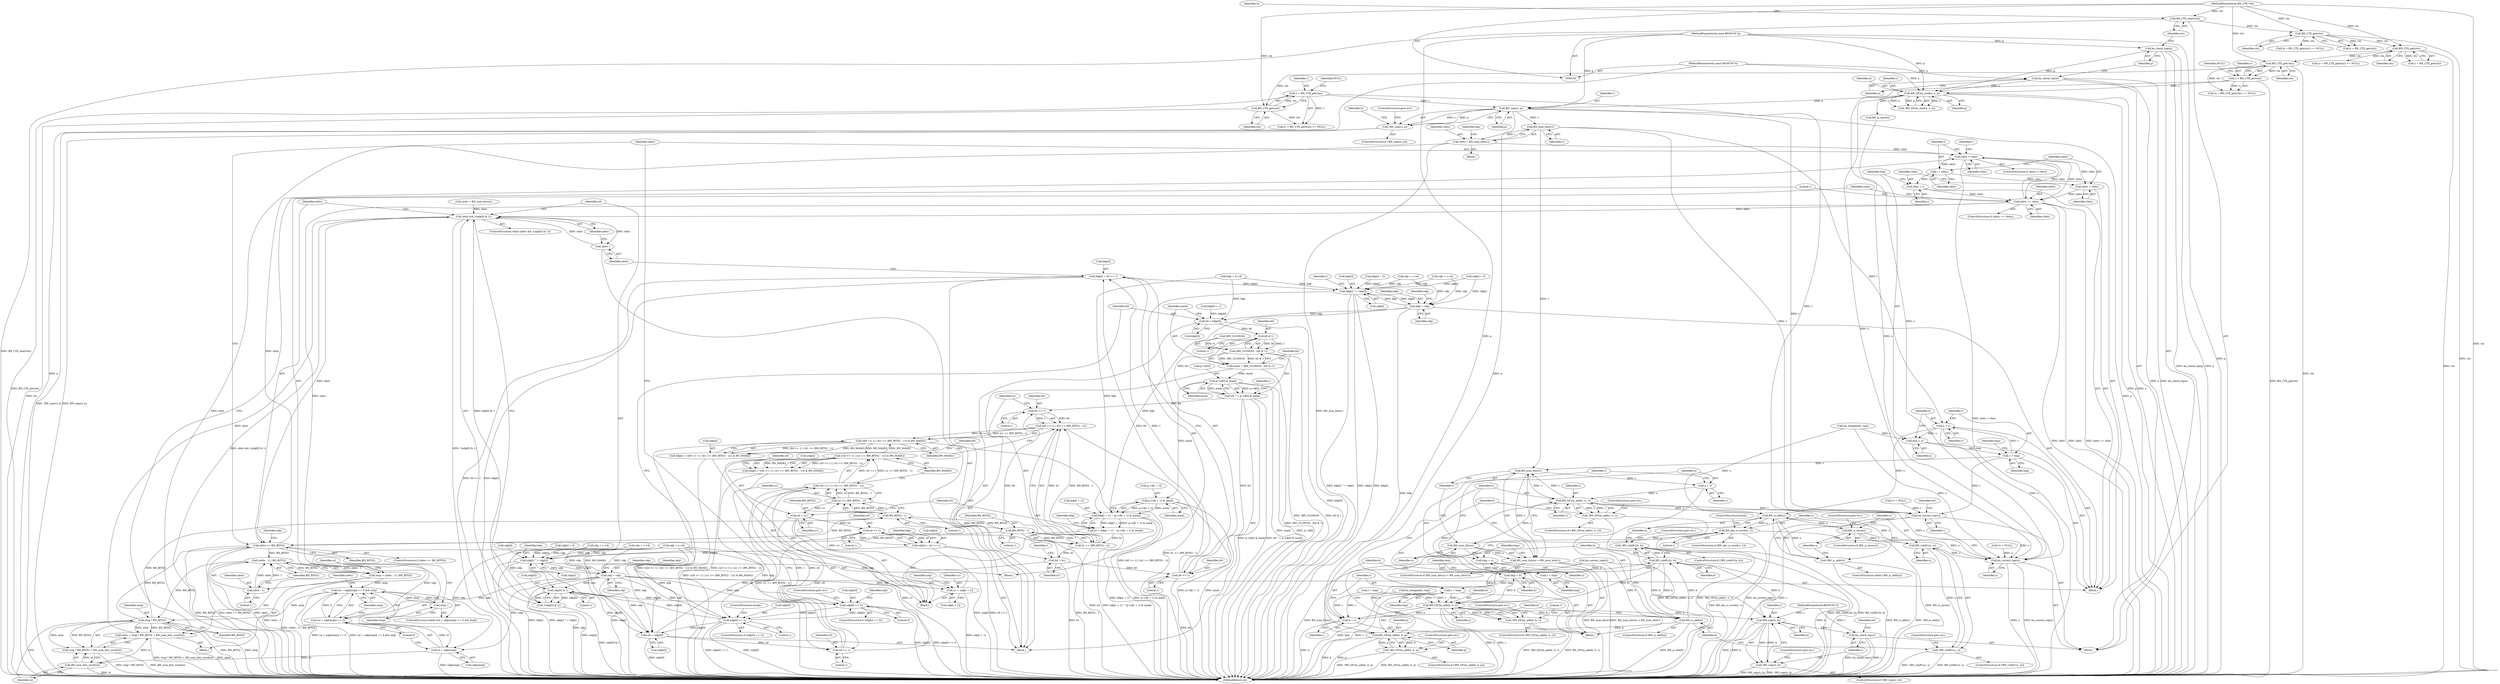 digraph "0_openssl_4924b37ee01f71ae19c94a8934b80eeb2f677932@API" {
"1000179" [label="(Call,BN_copy(v, p))"];
"1000160" [label="(Call,v = BN_CTX_get(ctx))"];
"1000162" [label="(Call,BN_CTX_get(ctx))"];
"1000154" [label="(Call,BN_CTX_get(ctx))"];
"1000146" [label="(Call,BN_CTX_get(ctx))"];
"1000138" [label="(Call,BN_CTX_get(ctx))"];
"1000132" [label="(Call,BN_CTX_start(ctx))"];
"1000108" [label="(MethodParameterIn,BN_CTX *ctx)"];
"1000168" [label="(Call,BN_GF2m_mod(u, a, p))"];
"1000152" [label="(Call,u = BN_CTX_get(ctx))"];
"1000128" [label="(Call,bn_check_top(a))"];
"1000106" [label="(MethodParameterIn,const BIGNUM *a)"];
"1000130" [label="(Call,bn_check_top(p))"];
"1000107" [label="(MethodParameterIn,const BIGNUM *p)"];
"1000178" [label="(Call,!BN_copy(v, p))"];
"1000199" [label="(Call,BN_num_bits(v))"];
"1000197" [label="(Call,vbits = BN_num_bits(v))"];
"1000458" [label="(Call,ubits < vbits)"];
"1000462" [label="(Call,i = ubits)"];
"1000468" [label="(Call,vbits = i)"];
"1000530" [label="(Call,ubits == vbits)"];
"1000308" [label="(Call,ubits && !(udp[0] & 1))"];
"1000436" [label="(Call,ubits--)"];
"1000439" [label="(Call,ubits <= BN_BITS2)"];
"1000380" [label="(Call,BN_BITS2 - 1)"];
"1000378" [label="(Call,u1 << (BN_BITS2 - 1))"];
"1000374" [label="(Call,(u0 >> 1) | (u1 << (BN_BITS2 - 1)))"];
"1000373" [label="(Call,((u0 >> 1) | (u1 << (BN_BITS2 - 1))) & BN_MASK2)"];
"1000369" [label="(Call,udp[i] = ((u0 >> 1) | (u1 << (BN_BITS2 - 1))) & BN_MASK2)"];
"1000408" [label="(Call,((b0 >> 1) | (b1 << (BN_BITS2 - 1))) & BN_MASK2)"];
"1000404" [label="(Call,bdp[i] = ((b0 >> 1) | (b1 << (BN_BITS2 - 1))) & BN_MASK2)"];
"1000384" [label="(Call,u0 = u1)"];
"1000375" [label="(Call,u0 >> 1)"];
"1000426" [label="(Call,u0 >> 1)"];
"1000422" [label="(Call,udp[i] = u0 >> 1)"];
"1000515" [label="(Call,udp[i] ^= vdp[i])"];
"1000489" [label="(Call,udp = vdp)"];
"1000311" [label="(Call,udp[0] & 1)"];
"1000310" [label="(Call,!(udp[0] & 1))"];
"1000322" [label="(Call,u0 = udp[0])"];
"1000444" [label="(Call,udp[0] == 0)"];
"1000451" [label="(Call,udp[0] == 1)"];
"1000362" [label="(Call,u1 = udp[i + 1])"];
"1000545" [label="(Call,(ul = udp[utop]) == 0)"];
"1000544" [label="(Call,(ul = udp[utop]) == 0 && utop)"];
"1000553" [label="(Call,utop--)"];
"1000558" [label="(Call,utop * BN_BITS2)"];
"1000555" [label="(Call,ubits = utop * BN_BITS2 + BN_num_bits_word(ul))"];
"1000557" [label="(Call,utop * BN_BITS2 + BN_num_bits_word(ul))"];
"1000546" [label="(Call,ul = udp[utop])"];
"1000561" [label="(Call,BN_num_bits_word(ul))"];
"1000415" [label="(Call,BN_BITS2 - 1)"];
"1000413" [label="(Call,b1 << (BN_BITS2 - 1))"];
"1000409" [label="(Call,(b0 >> 1) | (b1 << (BN_BITS2 - 1)))"];
"1000419" [label="(Call,b0 = b1)"];
"1000410" [label="(Call,b0 >> 1)"];
"1000433" [label="(Call,b0 >> 1)"];
"1000429" [label="(Call,bdp[i] = b0 >> 1)"];
"1000522" [label="(Call,bdp[i] ^= cdp[i])"];
"1000497" [label="(Call,bdp = cdp)"];
"1000327" [label="(Call,b0 = bdp[0])"];
"1000338" [label="(Call,b0 & 1)"];
"1000334" [label="(Call,(BN_ULONG)0 - (b0 & 1))"];
"1000332" [label="(Call,mask = (BN_ULONG)0 - (b0 & 1))"];
"1000343" [label="(Call,p->d[0] & mask)"];
"1000341" [label="(Call,b0 ^= p->d[0] & mask)"];
"1000395" [label="(Call,p->d[i + 1] & mask)"];
"1000389" [label="(Call,bdp[i + 1] ^ (p->d[i + 1] & mask))"];
"1000387" [label="(Call,b1 = bdp[i + 1] ^ (p->d[i + 1] & mask))"];
"1000538" [label="(Call,(ubits - 1) / BN_BITS2)"];
"1000536" [label="(Call,utop = (ubits - 1) / BN_BITS2)"];
"1000539" [label="(Call,ubits - 1)"];
"1000465" [label="(Call,ubits = vbits)"];
"1000474" [label="(Call,u = v)"];
"1000471" [label="(Call,tmp = u)"];
"1000477" [label="(Call,v = tmp)"];
"1000609" [label="(Call,BN_num_bits(v))"];
"1000606" [label="(Call,BN_num_bits(u) < BN_num_bits(v))"];
"1000615" [label="(Call,u = v)"];
"1000632" [label="(Call,BN_GF2m_add(u, u, v))"];
"1000570" [label="(Call,BN_is_odd(u))"];
"1000569" [label="(Call,!BN_is_odd(u))"];
"1000574" [label="(Call,BN_is_zero(u))"];
"1000579" [label="(Call,BN_rshift1(u, u))"];
"1000578" [label="(Call,!BN_rshift1(u, u))"];
"1000657" [label="(Call,bn_correct_top(u))"];
"1000601" [label="(Call,BN_abs_is_word(u, 1))"];
"1000607" [label="(Call,BN_num_bits(u))"];
"1000612" [label="(Call,tmp = u)"];
"1000618" [label="(Call,v = tmp)"];
"1000631" [label="(Call,!BN_GF2m_add(u, u, v))"];
"1000659" [label="(Call,bn_correct_top(v))"];
"1000589" [label="(Call,BN_GF2m_add(b, b, p))"];
"1000588" [label="(Call,!BN_GF2m_add(b, b, p))"];
"1000596" [label="(Call,BN_rshift1(b, b))"];
"1000584" [label="(Call,BN_is_odd(b))"];
"1000595" [label="(Call,!BN_rshift1(b, b))"];
"1000621" [label="(Call,tmp = b)"];
"1000627" [label="(Call,c = tmp)"];
"1000639" [label="(Call,BN_GF2m_add(b, b, c))"];
"1000624" [label="(Call,b = c)"];
"1000638" [label="(Call,!BN_GF2m_add(b, b, c))"];
"1000646" [label="(Call,BN_copy(r, b))"];
"1000645" [label="(Call,!BN_copy(r, b))"];
"1000650" [label="(Call,bn_check_top(r))"];
"1000182" [label="(ControlStructure,goto err;)"];
"1000385" [label="(Identifier,u0)"];
"1000467" [label="(Identifier,vbits)"];
"1000486" [label="(Call,c = tmp)"];
"1000445" [label="(Call,udp[0])"];
"1000128" [label="(Call,bn_check_top(a))"];
"1000464" [label="(Identifier,ubits)"];
"1000462" [label="(Call,i = ubits)"];
"1000315" [label="(Literal,1)"];
"1000243" [label="(Call,bdp = b->d)"];
"1000311" [label="(Call,udp[0] & 1)"];
"1000349" [label="(Identifier,mask)"];
"1000151" [label="(Call,(u = BN_CTX_get(ctx)) == NULL)"];
"1000186" [label="(Identifier,b)"];
"1000362" [label="(Call,u1 = udp[i + 1])"];
"1000593" [label="(ControlStructure,goto err;)"];
"1000522" [label="(Call,bdp[i] ^= cdp[i])"];
"1000422" [label="(Call,udp[i] = u0 >> 1)"];
"1000610" [label="(Identifier,v)"];
"1000137" [label="(Identifier,b)"];
"1000618" [label="(Call,v = tmp)"];
"1000530" [label="(Call,ubits == vbits)"];
"1000386" [label="(Identifier,u1)"];
"1000381" [label="(Identifier,BN_BITS2)"];
"1000373" [label="(Call,((u0 >> 1) | (u1 << (BN_BITS2 - 1))) & BN_MASK2)"];
"1000380" [label="(Call,BN_BITS2 - 1)"];
"1000498" [label="(Identifier,bdp)"];
"1000156" [label="(Identifier,NULL)"];
"1000468" [label="(Call,vbits = i)"];
"1000636" [label="(ControlStructure,goto err;)"];
"1000479" [label="(Identifier,tmp)"];
"1000609" [label="(Call,BN_num_bits(v))"];
"1000390" [label="(Call,bdp[i + 1])"];
"1000548" [label="(Call,udp[utop])"];
"1000575" [label="(Identifier,u)"];
"1000591" [label="(Identifier,b)"];
"1000664" [label="(MethodReturn,int)"];
"1000146" [label="(Call,BN_CTX_get(ctx))"];
"1000460" [label="(Identifier,vbits)"];
"1000441" [label="(Identifier,BN_BITS2)"];
"1000178" [label="(Call,!BN_copy(v, p))"];
"1000404" [label="(Call,bdp[i] = ((b0 >> 1) | (b1 << (BN_BITS2 - 1))) & BN_MASK2)"];
"1000410" [label="(Call,b0 >> 1)"];
"1000211" [label="(Call,bn_wexpand(u, top))"];
"1000608" [label="(Identifier,u)"];
"1000573" [label="(ControlStructure,if (BN_is_zero(u)))"];
"1000461" [label="(Block,)"];
"1000344" [label="(Call,p->d[0])"];
"1000162" [label="(Call,BN_CTX_get(ctx))"];
"1000541" [label="(Literal,1)"];
"1000635" [label="(Identifier,v)"];
"1000650" [label="(Call,bn_check_top(r))"];
"1000592" [label="(Identifier,p)"];
"1000470" [label="(Identifier,i)"];
"1000514" [label="(Block,)"];
"1000275" [label="(Call,cdp = c->d)"];
"1000587" [label="(ControlStructure,if (!BN_GF2m_add(b, b, p)))"];
"1000116" [label="(Call,*u = NULL)"];
"1000626" [label="(Identifier,c)"];
"1000426" [label="(Call,u0 >> 1)"];
"1000634" [label="(Identifier,u)"];
"1000578" [label="(Call,!BN_rshift1(u, u))"];
"1000154" [label="(Call,BN_CTX_get(ctx))"];
"1000537" [label="(Identifier,utop)"];
"1000179" [label="(Call,BN_copy(v, p))"];
"1000533" [label="(Block,)"];
"1000463" [label="(Identifier,i)"];
"1000571" [label="(Identifier,u)"];
"1000585" [label="(Identifier,b)"];
"1000132" [label="(Call,BN_CTX_start(ctx))"];
"1000170" [label="(Identifier,a)"];
"1000612" [label="(Call,tmp = u)"];
"1000639" [label="(Call,BN_GF2m_add(b, b, c))"];
"1000647" [label="(Identifier,r)"];
"1000431" [label="(Identifier,bdp)"];
"1000395" [label="(Call,p->d[i + 1] & mask)"];
"1000328" [label="(Identifier,b0)"];
"1000379" [label="(Identifier,u1)"];
"1000352" [label="(Identifier,i)"];
"1000581" [label="(Identifier,u)"];
"1000456" [label="(ControlStructure,break;)"];
"1000144" [label="(Call,c = BN_CTX_get(ctx))"];
"1000568" [label="(ControlStructure,while (!BN_is_odd(u)))"];
"1000637" [label="(ControlStructure,if (!BN_GF2m_add(b, b, c)))"];
"1000651" [label="(Identifier,r)"];
"1000597" [label="(Identifier,b)"];
"1000649" [label="(ControlStructure,goto err;)"];
"1000617" [label="(Identifier,v)"];
"1000595" [label="(Call,!BN_rshift1(b, b))"];
"1000473" [label="(Identifier,u)"];
"1000334" [label="(Call,(BN_ULONG)0 - (b0 & 1))"];
"1000335" [label="(Call,(BN_ULONG)0)"];
"1000177" [label="(ControlStructure,if (!BN_copy(v, p)))"];
"1000120" [label="(Call,*v = NULL)"];
"1000446" [label="(Identifier,udp)"];
"1000143" [label="(Call,(c = BN_CTX_get(ctx)) == NULL)"];
"1000371" [label="(Identifier,udp)"];
"1000167" [label="(Call,!BN_GF2m_mod(u, a, p))"];
"1000513" [label="(Identifier,i)"];
"1000603" [label="(Literal,1)"];
"1000653" [label="(Identifier,ret)"];
"1000458" [label="(Call,ubits < vbits)"];
"1000109" [label="(Block,)"];
"1000171" [label="(Identifier,p)"];
"1000414" [label="(Identifier,b1)"];
"1000323" [label="(Identifier,u0)"];
"1000443" [label="(ControlStructure,if (udp[0] == 0))"];
"1000189" [label="(Block,)"];
"1000453" [label="(Identifier,udp)"];
"1000248" [label="(Call,bdp[0] = 1)"];
"1000340" [label="(Literal,1)"];
"1000605" [label="(ControlStructure,if (BN_num_bits(u) < BN_num_bits(v)))"];
"1000161" [label="(Identifier,v)"];
"1000546" [label="(Call,ul = udp[utop])"];
"1000164" [label="(Identifier,NULL)"];
"1000406" [label="(Identifier,bdp)"];
"1000457" [label="(ControlStructure,if (ubits < vbits))"];
"1000136" [label="(Call,b = BN_CTX_get(ctx))"];
"1000309" [label="(Identifier,ubits)"];
"1000160" [label="(Call,v = BN_CTX_get(ctx))"];
"1000169" [label="(Identifier,u)"];
"1000308" [label="(Call,ubits && !(udp[0] & 1))"];
"1000492" [label="(Call,vdp = v->d)"];
"1000200" [label="(Identifier,v)"];
"1000542" [label="(Identifier,BN_BITS2)"];
"1000477" [label="(Call,v = tmp)"];
"1000631" [label="(Call,!BN_GF2m_add(u, u, v))"];
"1000452" [label="(Call,udp[0])"];
"1000375" [label="(Call,u0 >> 1)"];
"1000557" [label="(Call,utop * BN_BITS2 + BN_num_bits_word(ul))"];
"1000341" [label="(Call,b0 ^= p->d[0] & mask)"];
"1000641" [label="(Identifier,b)"];
"1000489" [label="(Call,udp = vdp)"];
"1000544" [label="(Call,(ul = udp[utop]) == 0 && utop)"];
"1000433" [label="(Call,b0 >> 1)"];
"1000168" [label="(Call,BN_GF2m_mod(u, a, p))"];
"1000588" [label="(Call,!BN_GF2m_add(b, b, p))"];
"1000423" [label="(Call,udp[i])"];
"1000451" [label="(Call,udp[0] == 1)"];
"1000428" [label="(Literal,1)"];
"1000646" [label="(Call,BN_copy(r, b))"];
"1000619" [label="(Identifier,v)"];
"1000383" [label="(Identifier,BN_MASK2)"];
"1000272" [label="(Call,bn_wexpand(c, top))"];
"1000438" [label="(ControlStructure,if (ubits <= BN_BITS2))"];
"1000547" [label="(Identifier,ul)"];
"1000192" [label="(Call,ubits = BN_num_bits(u))"];
"1000343" [label="(Call,p->d[0] & mask)"];
"1000614" [label="(Identifier,u)"];
"1000642" [label="(Identifier,c)"];
"1000361" [label="(Block,)"];
"1000644" [label="(ControlStructure,if (!BN_copy(r, b)))"];
"1000558" [label="(Call,utop * BN_BITS2)"];
"1000607" [label="(Call,BN_num_bits(u))"];
"1000405" [label="(Call,bdp[i])"];
"1000378" [label="(Call,u1 << (BN_BITS2 - 1))"];
"1000310" [label="(Call,!(udp[0] & 1))"];
"1000624" [label="(Call,b = c)"];
"1000523" [label="(Call,bdp[i])"];
"1000648" [label="(Identifier,b)"];
"1000436" [label="(Call,ubits--)"];
"1000444" [label="(Call,udp[0] == 0)"];
"1000658" [label="(Identifier,u)"];
"1000387" [label="(Call,b1 = bdp[i + 1] ^ (p->d[i + 1] & mask))"];
"1000497" [label="(Call,bdp = cdp)"];
"1000370" [label="(Call,udp[i])"];
"1000437" [label="(Identifier,ubits)"];
"1000490" [label="(Identifier,udp)"];
"1000427" [label="(Identifier,u0)"];
"1000491" [label="(Identifier,vdp)"];
"1000475" [label="(Identifier,u)"];
"1000602" [label="(Identifier,u)"];
"1000622" [label="(Identifier,tmp)"];
"1000130" [label="(Call,bn_check_top(p))"];
"1000360" [label="(Identifier,i)"];
"1000540" [label="(Identifier,ubits)"];
"1000531" [label="(Identifier,ubits)"];
"1000629" [label="(Identifier,tmp)"];
"1000545" [label="(Call,(ul = udp[utop]) == 0)"];
"1000448" [label="(Literal,0)"];
"1000600" [label="(ControlStructure,if (BN_abs_is_word(u, 1)))"];
"1000155" [label="(Identifier,ctx)"];
"1000553" [label="(Call,utop--)"];
"1000604" [label="(ControlStructure,break;)"];
"1000529" [label="(ControlStructure,if (ubits == vbits))"];
"1000305" [label="(Literal,1)"];
"1000574" [label="(Call,BN_is_zero(u))"];
"1000474" [label="(Call,u = v)"];
"1000538" [label="(Call,(ubits - 1) / BN_BITS2)"];
"1000536" [label="(Call,utop = (ubits - 1) / BN_BITS2)"];
"1000465" [label="(Call,ubits = vbits)"];
"1000449" [label="(ControlStructure,goto err;)"];
"1000108" [label="(MethodParameterIn,BN_CTX *ctx)"];
"1000147" [label="(Identifier,ctx)"];
"1000289" [label="(Call,cdp[i] = 0)"];
"1000409" [label="(Call,(b0 >> 1) | (b1 << (BN_BITS2 - 1)))"];
"1000376" [label="(Identifier,u0)"];
"1000230" [label="(Call,udp[i] = 0)"];
"1000299" [label="(Call,vdp = v->d)"];
"1000153" [label="(Identifier,u)"];
"1000133" [label="(Identifier,ctx)"];
"1000611" [label="(Block,)"];
"1000621" [label="(Call,tmp = b)"];
"1000131" [label="(Identifier,p)"];
"1000539" [label="(Call,ubits - 1)"];
"1000107" [label="(MethodParameterIn,const BIGNUM *p)"];
"1000554" [label="(Identifier,utop)"];
"1000560" [label="(Identifier,BN_BITS2)"];
"1000421" [label="(Identifier,b1)"];
"1000532" [label="(Identifier,vbits)"];
"1000613" [label="(Identifier,tmp)"];
"1000623" [label="(Identifier,b)"];
"1000106" [label="(MethodParameterIn,const BIGNUM *a)"];
"1000476" [label="(Identifier,v)"];
"1000563" [label="(Call,bn_correct_top(b))"];
"1000329" [label="(Call,bdp[0])"];
"1000338" [label="(Call,b0 & 1)"];
"1000507" [label="(Identifier,i)"];
"1000408" [label="(Call,((b0 >> 1) | (b1 << (BN_BITS2 - 1))) & BN_MASK2)"];
"1000152" [label="(Call,u = BN_CTX_get(ctx))"];
"1000174" [label="(Call,BN_is_zero(u))"];
"1000420" [label="(Identifier,b0)"];
"1000516" [label="(Call,udp[i])"];
"1000657" [label="(Call,bn_correct_top(u))"];
"1000524" [label="(Identifier,bdp)"];
"1000417" [label="(Literal,1)"];
"1000105" [label="(MethodParameterIn,BIGNUM *r)"];
"1000601" [label="(Call,BN_abs_is_word(u, 1))"];
"1000543" [label="(ControlStructure,while ((ul = udp[utop]) == 0 && utop))"];
"1000663" [label="(Identifier,ret)"];
"1000262" [label="(Call,bdp[i] = 0)"];
"1000403" [label="(Identifier,mask)"];
"1000389" [label="(Call,bdp[i + 1] ^ (p->d[i + 1] & mask))"];
"1000384" [label="(Call,u0 = u1)"];
"1000342" [label="(Identifier,b0)"];
"1000515" [label="(Call,udp[i] ^= vdp[i])"];
"1000519" [label="(Call,vdp[i])"];
"1000324" [label="(Call,udp[0])"];
"1000369" [label="(Call,udp[i] = ((u0 >> 1) | (u1 << (BN_BITS2 - 1))) & BN_MASK2)"];
"1000364" [label="(Call,udp[i + 1])"];
"1000569" [label="(Call,!BN_is_odd(u))"];
"1000439" [label="(Call,ubits <= BN_BITS2)"];
"1000327" [label="(Call,b0 = bdp[0])"];
"1000139" [label="(Identifier,ctx)"];
"1000197" [label="(Call,vbits = BN_num_bits(v))"];
"1000481" [label="(Identifier,tmp)"];
"1000388" [label="(Identifier,b1)"];
"1000596" [label="(Call,BN_rshift1(b, b))"];
"1000307" [label="(ControlStructure,while (ubits && !(udp[0] & 1)))"];
"1000198" [label="(Identifier,vbits)"];
"1000382" [label="(Literal,1)"];
"1000559" [label="(Identifier,utop)"];
"1000562" [label="(Identifier,ul)"];
"1000413" [label="(Call,b1 << (BN_BITS2 - 1))"];
"1000374" [label="(Call,(u0 >> 1) | (u1 << (BN_BITS2 - 1)))"];
"1000316" [label="(Block,)"];
"1000526" [label="(Call,cdp[i])"];
"1000500" [label="(Call,cdp = c->d)"];
"1000633" [label="(Identifier,u)"];
"1000570" [label="(Call,BN_is_odd(u))"];
"1000582" [label="(ControlStructure,goto err;)"];
"1000411" [label="(Identifier,b0)"];
"1000643" [label="(ControlStructure,goto err;)"];
"1000552" [label="(Identifier,utop)"];
"1000577" [label="(ControlStructure,if (!BN_rshift1(u, u)))"];
"1000555" [label="(Call,ubits = utop * BN_BITS2 + BN_num_bits_word(ul))"];
"1000576" [label="(ControlStructure,goto err;)"];
"1000584" [label="(Call,BN_is_odd(b))"];
"1000627" [label="(Call,c = tmp)"];
"1000478" [label="(Identifier,v)"];
"1000416" [label="(Identifier,BN_BITS2)"];
"1000332" [label="(Call,mask = (BN_ULONG)0 - (b0 & 1))"];
"1000180" [label="(Identifier,v)"];
"1000628" [label="(Identifier,c)"];
"1000660" [label="(Identifier,v)"];
"1000499" [label="(Identifier,cdp)"];
"1000466" [label="(Identifier,ubits)"];
"1000471" [label="(Call,tmp = u)"];
"1000418" [label="(Identifier,BN_MASK2)"];
"1000616" [label="(Identifier,u)"];
"1000589" [label="(Call,BN_GF2m_add(b, b, p))"];
"1000138" [label="(Call,BN_CTX_get(ctx))"];
"1000135" [label="(Call,(b = BN_CTX_get(ctx)) == NULL)"];
"1000203" [label="(Identifier,top)"];
"1000214" [label="(Call,udp = u->d)"];
"1000312" [label="(Call,udp[0])"];
"1000561" [label="(Call,BN_num_bits_word(ul))"];
"1000501" [label="(Identifier,cdp)"];
"1000419" [label="(Call,b0 = b1)"];
"1000129" [label="(Identifier,a)"];
"1000396" [label="(Call,p->d[i + 1])"];
"1000472" [label="(Identifier,tmp)"];
"1000556" [label="(Identifier,ubits)"];
"1000159" [label="(Call,(v = BN_CTX_get(ctx)) == NULL)"];
"1000632" [label="(Call,BN_GF2m_add(u, u, v))"];
"1000638" [label="(Call,!BN_GF2m_add(b, b, c))"];
"1000377" [label="(Literal,1)"];
"1000630" [label="(ControlStructure,if (!BN_GF2m_add(u, u, v)))"];
"1000659" [label="(Call,bn_correct_top(v))"];
"1000429" [label="(Call,bdp[i] = b0 >> 1)"];
"1000163" [label="(Identifier,ctx)"];
"1000322" [label="(Call,u0 = udp[0])"];
"1000580" [label="(Identifier,u)"];
"1000579" [label="(Call,BN_rshift1(u, u))"];
"1000551" [label="(Literal,0)"];
"1000493" [label="(Identifier,vdp)"];
"1000620" [label="(Identifier,tmp)"];
"1000434" [label="(Identifier,b0)"];
"1000645" [label="(Call,!BN_copy(r, b))"];
"1000450" [label="(ControlStructure,if (udp[0] == 1))"];
"1000625" [label="(Identifier,b)"];
"1000430" [label="(Call,bdp[i])"];
"1000598" [label="(Identifier,b)"];
"1000412" [label="(Literal,1)"];
"1000469" [label="(Identifier,vbits)"];
"1000440" [label="(Identifier,ubits)"];
"1000455" [label="(Literal,1)"];
"1000333" [label="(Identifier,mask)"];
"1000640" [label="(Identifier,b)"];
"1000339" [label="(Identifier,b0)"];
"1000599" [label="(ControlStructure,goto err;)"];
"1000459" [label="(Identifier,ubits)"];
"1000415" [label="(Call,BN_BITS2 - 1)"];
"1000606" [label="(Call,BN_num_bits(u) < BN_num_bits(v))"];
"1000566" [label="(Literal,1)"];
"1000199" [label="(Call,BN_num_bits(v))"];
"1000363" [label="(Identifier,u1)"];
"1000615" [label="(Call,u = v)"];
"1000435" [label="(Literal,1)"];
"1000583" [label="(ControlStructure,if (BN_is_odd(b)))"];
"1000590" [label="(Identifier,b)"];
"1000181" [label="(Identifier,p)"];
"1000594" [label="(ControlStructure,if (!BN_rshift1(b, b)))"];
"1000179" -> "1000178"  [label="AST: "];
"1000179" -> "1000181"  [label="CFG: "];
"1000180" -> "1000179"  [label="AST: "];
"1000181" -> "1000179"  [label="AST: "];
"1000178" -> "1000179"  [label="CFG: "];
"1000179" -> "1000664"  [label="DDG: p"];
"1000179" -> "1000178"  [label="DDG: v"];
"1000179" -> "1000178"  [label="DDG: p"];
"1000160" -> "1000179"  [label="DDG: v"];
"1000168" -> "1000179"  [label="DDG: p"];
"1000107" -> "1000179"  [label="DDG: p"];
"1000179" -> "1000199"  [label="DDG: v"];
"1000179" -> "1000589"  [label="DDG: p"];
"1000179" -> "1000659"  [label="DDG: v"];
"1000160" -> "1000159"  [label="AST: "];
"1000160" -> "1000162"  [label="CFG: "];
"1000161" -> "1000160"  [label="AST: "];
"1000162" -> "1000160"  [label="AST: "];
"1000164" -> "1000160"  [label="CFG: "];
"1000160" -> "1000664"  [label="DDG: BN_CTX_get(ctx)"];
"1000160" -> "1000159"  [label="DDG: v"];
"1000162" -> "1000160"  [label="DDG: ctx"];
"1000160" -> "1000659"  [label="DDG: v"];
"1000162" -> "1000163"  [label="CFG: "];
"1000163" -> "1000162"  [label="AST: "];
"1000162" -> "1000664"  [label="DDG: ctx"];
"1000162" -> "1000159"  [label="DDG: ctx"];
"1000154" -> "1000162"  [label="DDG: ctx"];
"1000108" -> "1000162"  [label="DDG: ctx"];
"1000154" -> "1000152"  [label="AST: "];
"1000154" -> "1000155"  [label="CFG: "];
"1000155" -> "1000154"  [label="AST: "];
"1000152" -> "1000154"  [label="CFG: "];
"1000154" -> "1000664"  [label="DDG: ctx"];
"1000154" -> "1000151"  [label="DDG: ctx"];
"1000154" -> "1000152"  [label="DDG: ctx"];
"1000146" -> "1000154"  [label="DDG: ctx"];
"1000108" -> "1000154"  [label="DDG: ctx"];
"1000146" -> "1000144"  [label="AST: "];
"1000146" -> "1000147"  [label="CFG: "];
"1000147" -> "1000146"  [label="AST: "];
"1000144" -> "1000146"  [label="CFG: "];
"1000146" -> "1000664"  [label="DDG: ctx"];
"1000146" -> "1000143"  [label="DDG: ctx"];
"1000146" -> "1000144"  [label="DDG: ctx"];
"1000138" -> "1000146"  [label="DDG: ctx"];
"1000108" -> "1000146"  [label="DDG: ctx"];
"1000138" -> "1000136"  [label="AST: "];
"1000138" -> "1000139"  [label="CFG: "];
"1000139" -> "1000138"  [label="AST: "];
"1000136" -> "1000138"  [label="CFG: "];
"1000138" -> "1000664"  [label="DDG: ctx"];
"1000138" -> "1000135"  [label="DDG: ctx"];
"1000138" -> "1000136"  [label="DDG: ctx"];
"1000132" -> "1000138"  [label="DDG: ctx"];
"1000108" -> "1000138"  [label="DDG: ctx"];
"1000132" -> "1000109"  [label="AST: "];
"1000132" -> "1000133"  [label="CFG: "];
"1000133" -> "1000132"  [label="AST: "];
"1000137" -> "1000132"  [label="CFG: "];
"1000132" -> "1000664"  [label="DDG: BN_CTX_start(ctx)"];
"1000108" -> "1000132"  [label="DDG: ctx"];
"1000108" -> "1000104"  [label="AST: "];
"1000108" -> "1000664"  [label="DDG: ctx"];
"1000168" -> "1000167"  [label="AST: "];
"1000168" -> "1000171"  [label="CFG: "];
"1000169" -> "1000168"  [label="AST: "];
"1000170" -> "1000168"  [label="AST: "];
"1000171" -> "1000168"  [label="AST: "];
"1000167" -> "1000168"  [label="CFG: "];
"1000168" -> "1000664"  [label="DDG: p"];
"1000168" -> "1000664"  [label="DDG: a"];
"1000168" -> "1000167"  [label="DDG: u"];
"1000168" -> "1000167"  [label="DDG: a"];
"1000168" -> "1000167"  [label="DDG: p"];
"1000152" -> "1000168"  [label="DDG: u"];
"1000128" -> "1000168"  [label="DDG: a"];
"1000106" -> "1000168"  [label="DDG: a"];
"1000130" -> "1000168"  [label="DDG: p"];
"1000107" -> "1000168"  [label="DDG: p"];
"1000168" -> "1000174"  [label="DDG: u"];
"1000168" -> "1000657"  [label="DDG: u"];
"1000152" -> "1000151"  [label="AST: "];
"1000153" -> "1000152"  [label="AST: "];
"1000156" -> "1000152"  [label="CFG: "];
"1000152" -> "1000664"  [label="DDG: BN_CTX_get(ctx)"];
"1000152" -> "1000151"  [label="DDG: u"];
"1000152" -> "1000657"  [label="DDG: u"];
"1000128" -> "1000109"  [label="AST: "];
"1000128" -> "1000129"  [label="CFG: "];
"1000129" -> "1000128"  [label="AST: "];
"1000131" -> "1000128"  [label="CFG: "];
"1000128" -> "1000664"  [label="DDG: a"];
"1000128" -> "1000664"  [label="DDG: bn_check_top(a)"];
"1000106" -> "1000128"  [label="DDG: a"];
"1000106" -> "1000104"  [label="AST: "];
"1000106" -> "1000664"  [label="DDG: a"];
"1000130" -> "1000109"  [label="AST: "];
"1000130" -> "1000131"  [label="CFG: "];
"1000131" -> "1000130"  [label="AST: "];
"1000133" -> "1000130"  [label="CFG: "];
"1000130" -> "1000664"  [label="DDG: bn_check_top(p)"];
"1000130" -> "1000664"  [label="DDG: p"];
"1000107" -> "1000130"  [label="DDG: p"];
"1000107" -> "1000104"  [label="AST: "];
"1000107" -> "1000664"  [label="DDG: p"];
"1000107" -> "1000589"  [label="DDG: p"];
"1000178" -> "1000177"  [label="AST: "];
"1000182" -> "1000178"  [label="CFG: "];
"1000186" -> "1000178"  [label="CFG: "];
"1000178" -> "1000664"  [label="DDG: !BN_copy(v, p)"];
"1000178" -> "1000664"  [label="DDG: BN_copy(v, p)"];
"1000199" -> "1000197"  [label="AST: "];
"1000199" -> "1000200"  [label="CFG: "];
"1000200" -> "1000199"  [label="AST: "];
"1000197" -> "1000199"  [label="CFG: "];
"1000199" -> "1000197"  [label="DDG: v"];
"1000199" -> "1000474"  [label="DDG: v"];
"1000199" -> "1000609"  [label="DDG: v"];
"1000199" -> "1000659"  [label="DDG: v"];
"1000197" -> "1000189"  [label="AST: "];
"1000198" -> "1000197"  [label="AST: "];
"1000203" -> "1000197"  [label="CFG: "];
"1000197" -> "1000664"  [label="DDG: BN_num_bits(v)"];
"1000197" -> "1000664"  [label="DDG: vbits"];
"1000197" -> "1000458"  [label="DDG: vbits"];
"1000458" -> "1000457"  [label="AST: "];
"1000458" -> "1000460"  [label="CFG: "];
"1000459" -> "1000458"  [label="AST: "];
"1000460" -> "1000458"  [label="AST: "];
"1000463" -> "1000458"  [label="CFG: "];
"1000507" -> "1000458"  [label="CFG: "];
"1000458" -> "1000664"  [label="DDG: ubits < vbits"];
"1000439" -> "1000458"  [label="DDG: ubits"];
"1000530" -> "1000458"  [label="DDG: vbits"];
"1000458" -> "1000462"  [label="DDG: ubits"];
"1000458" -> "1000465"  [label="DDG: vbits"];
"1000458" -> "1000530"  [label="DDG: ubits"];
"1000458" -> "1000530"  [label="DDG: vbits"];
"1000462" -> "1000461"  [label="AST: "];
"1000462" -> "1000464"  [label="CFG: "];
"1000463" -> "1000462"  [label="AST: "];
"1000464" -> "1000462"  [label="AST: "];
"1000466" -> "1000462"  [label="CFG: "];
"1000462" -> "1000468"  [label="DDG: i"];
"1000468" -> "1000461"  [label="AST: "];
"1000468" -> "1000470"  [label="CFG: "];
"1000469" -> "1000468"  [label="AST: "];
"1000470" -> "1000468"  [label="AST: "];
"1000472" -> "1000468"  [label="CFG: "];
"1000468" -> "1000530"  [label="DDG: vbits"];
"1000530" -> "1000529"  [label="AST: "];
"1000530" -> "1000532"  [label="CFG: "];
"1000531" -> "1000530"  [label="AST: "];
"1000532" -> "1000530"  [label="AST: "];
"1000305" -> "1000530"  [label="CFG: "];
"1000537" -> "1000530"  [label="CFG: "];
"1000530" -> "1000664"  [label="DDG: ubits"];
"1000530" -> "1000664"  [label="DDG: ubits == vbits"];
"1000530" -> "1000664"  [label="DDG: vbits"];
"1000530" -> "1000308"  [label="DDG: ubits"];
"1000465" -> "1000530"  [label="DDG: ubits"];
"1000530" -> "1000539"  [label="DDG: ubits"];
"1000308" -> "1000307"  [label="AST: "];
"1000308" -> "1000309"  [label="CFG: "];
"1000308" -> "1000310"  [label="CFG: "];
"1000309" -> "1000308"  [label="AST: "];
"1000310" -> "1000308"  [label="AST: "];
"1000323" -> "1000308"  [label="CFG: "];
"1000440" -> "1000308"  [label="CFG: "];
"1000308" -> "1000664"  [label="DDG: !(udp[0] & 1)"];
"1000308" -> "1000664"  [label="DDG: ubits && !(udp[0] & 1)"];
"1000436" -> "1000308"  [label="DDG: ubits"];
"1000555" -> "1000308"  [label="DDG: ubits"];
"1000192" -> "1000308"  [label="DDG: ubits"];
"1000310" -> "1000308"  [label="DDG: udp[0] & 1"];
"1000308" -> "1000436"  [label="DDG: ubits"];
"1000308" -> "1000439"  [label="DDG: ubits"];
"1000436" -> "1000316"  [label="AST: "];
"1000436" -> "1000437"  [label="CFG: "];
"1000437" -> "1000436"  [label="AST: "];
"1000309" -> "1000436"  [label="CFG: "];
"1000439" -> "1000438"  [label="AST: "];
"1000439" -> "1000441"  [label="CFG: "];
"1000440" -> "1000439"  [label="AST: "];
"1000441" -> "1000439"  [label="AST: "];
"1000446" -> "1000439"  [label="CFG: "];
"1000459" -> "1000439"  [label="CFG: "];
"1000439" -> "1000664"  [label="DDG: ubits"];
"1000439" -> "1000664"  [label="DDG: BN_BITS2"];
"1000439" -> "1000664"  [label="DDG: ubits <= BN_BITS2"];
"1000439" -> "1000380"  [label="DDG: BN_BITS2"];
"1000558" -> "1000439"  [label="DDG: BN_BITS2"];
"1000415" -> "1000439"  [label="DDG: BN_BITS2"];
"1000439" -> "1000538"  [label="DDG: BN_BITS2"];
"1000380" -> "1000378"  [label="AST: "];
"1000380" -> "1000382"  [label="CFG: "];
"1000381" -> "1000380"  [label="AST: "];
"1000382" -> "1000380"  [label="AST: "];
"1000378" -> "1000380"  [label="CFG: "];
"1000380" -> "1000378"  [label="DDG: BN_BITS2"];
"1000380" -> "1000378"  [label="DDG: 1"];
"1000558" -> "1000380"  [label="DDG: BN_BITS2"];
"1000415" -> "1000380"  [label="DDG: BN_BITS2"];
"1000380" -> "1000415"  [label="DDG: BN_BITS2"];
"1000378" -> "1000374"  [label="AST: "];
"1000379" -> "1000378"  [label="AST: "];
"1000374" -> "1000378"  [label="CFG: "];
"1000378" -> "1000374"  [label="DDG: u1"];
"1000378" -> "1000374"  [label="DDG: BN_BITS2 - 1"];
"1000362" -> "1000378"  [label="DDG: u1"];
"1000378" -> "1000384"  [label="DDG: u1"];
"1000374" -> "1000373"  [label="AST: "];
"1000375" -> "1000374"  [label="AST: "];
"1000383" -> "1000374"  [label="CFG: "];
"1000374" -> "1000664"  [label="DDG: u1 << (BN_BITS2 - 1)"];
"1000374" -> "1000373"  [label="DDG: u0 >> 1"];
"1000374" -> "1000373"  [label="DDG: u1 << (BN_BITS2 - 1)"];
"1000375" -> "1000374"  [label="DDG: u0"];
"1000375" -> "1000374"  [label="DDG: 1"];
"1000373" -> "1000369"  [label="AST: "];
"1000373" -> "1000383"  [label="CFG: "];
"1000383" -> "1000373"  [label="AST: "];
"1000369" -> "1000373"  [label="CFG: "];
"1000373" -> "1000664"  [label="DDG: (u0 >> 1) | (u1 << (BN_BITS2 - 1))"];
"1000373" -> "1000369"  [label="DDG: (u0 >> 1) | (u1 << (BN_BITS2 - 1))"];
"1000373" -> "1000369"  [label="DDG: BN_MASK2"];
"1000408" -> "1000373"  [label="DDG: BN_MASK2"];
"1000373" -> "1000408"  [label="DDG: BN_MASK2"];
"1000369" -> "1000361"  [label="AST: "];
"1000370" -> "1000369"  [label="AST: "];
"1000385" -> "1000369"  [label="CFG: "];
"1000369" -> "1000664"  [label="DDG: ((u0 >> 1) | (u1 << (BN_BITS2 - 1))) & BN_MASK2"];
"1000408" -> "1000404"  [label="AST: "];
"1000408" -> "1000418"  [label="CFG: "];
"1000409" -> "1000408"  [label="AST: "];
"1000418" -> "1000408"  [label="AST: "];
"1000404" -> "1000408"  [label="CFG: "];
"1000408" -> "1000664"  [label="DDG: (b0 >> 1) | (b1 << (BN_BITS2 - 1))"];
"1000408" -> "1000664"  [label="DDG: BN_MASK2"];
"1000408" -> "1000404"  [label="DDG: (b0 >> 1) | (b1 << (BN_BITS2 - 1))"];
"1000408" -> "1000404"  [label="DDG: BN_MASK2"];
"1000409" -> "1000408"  [label="DDG: b0 >> 1"];
"1000409" -> "1000408"  [label="DDG: b1 << (BN_BITS2 - 1)"];
"1000404" -> "1000361"  [label="AST: "];
"1000405" -> "1000404"  [label="AST: "];
"1000420" -> "1000404"  [label="CFG: "];
"1000404" -> "1000664"  [label="DDG: ((b0 >> 1) | (b1 << (BN_BITS2 - 1))) & BN_MASK2"];
"1000384" -> "1000361"  [label="AST: "];
"1000384" -> "1000386"  [label="CFG: "];
"1000385" -> "1000384"  [label="AST: "];
"1000386" -> "1000384"  [label="AST: "];
"1000388" -> "1000384"  [label="CFG: "];
"1000384" -> "1000664"  [label="DDG: u1"];
"1000384" -> "1000375"  [label="DDG: u0"];
"1000384" -> "1000426"  [label="DDG: u0"];
"1000375" -> "1000377"  [label="CFG: "];
"1000376" -> "1000375"  [label="AST: "];
"1000377" -> "1000375"  [label="AST: "];
"1000379" -> "1000375"  [label="CFG: "];
"1000322" -> "1000375"  [label="DDG: u0"];
"1000426" -> "1000422"  [label="AST: "];
"1000426" -> "1000428"  [label="CFG: "];
"1000427" -> "1000426"  [label="AST: "];
"1000428" -> "1000426"  [label="AST: "];
"1000422" -> "1000426"  [label="CFG: "];
"1000426" -> "1000664"  [label="DDG: u0"];
"1000426" -> "1000422"  [label="DDG: u0"];
"1000426" -> "1000422"  [label="DDG: 1"];
"1000322" -> "1000426"  [label="DDG: u0"];
"1000422" -> "1000316"  [label="AST: "];
"1000423" -> "1000422"  [label="AST: "];
"1000431" -> "1000422"  [label="CFG: "];
"1000422" -> "1000664"  [label="DDG: u0 >> 1"];
"1000422" -> "1000664"  [label="DDG: udp[i]"];
"1000422" -> "1000515"  [label="DDG: udp[i]"];
"1000515" -> "1000514"  [label="AST: "];
"1000515" -> "1000519"  [label="CFG: "];
"1000516" -> "1000515"  [label="AST: "];
"1000519" -> "1000515"  [label="AST: "];
"1000524" -> "1000515"  [label="CFG: "];
"1000515" -> "1000664"  [label="DDG: vdp[i]"];
"1000515" -> "1000664"  [label="DDG: udp[i] ^= vdp[i]"];
"1000515" -> "1000664"  [label="DDG: udp[i]"];
"1000515" -> "1000489"  [label="DDG: vdp[i]"];
"1000230" -> "1000515"  [label="DDG: udp[i]"];
"1000489" -> "1000515"  [label="DDG: udp"];
"1000214" -> "1000515"  [label="DDG: udp"];
"1000492" -> "1000515"  [label="DDG: vdp"];
"1000299" -> "1000515"  [label="DDG: vdp"];
"1000489" -> "1000461"  [label="AST: "];
"1000489" -> "1000491"  [label="CFG: "];
"1000490" -> "1000489"  [label="AST: "];
"1000491" -> "1000489"  [label="AST: "];
"1000493" -> "1000489"  [label="CFG: "];
"1000489" -> "1000664"  [label="DDG: udp"];
"1000489" -> "1000311"  [label="DDG: udp"];
"1000489" -> "1000322"  [label="DDG: udp"];
"1000489" -> "1000362"  [label="DDG: udp"];
"1000489" -> "1000444"  [label="DDG: udp"];
"1000489" -> "1000451"  [label="DDG: udp"];
"1000492" -> "1000489"  [label="DDG: vdp"];
"1000299" -> "1000489"  [label="DDG: vdp"];
"1000489" -> "1000545"  [label="DDG: udp"];
"1000489" -> "1000546"  [label="DDG: udp"];
"1000311" -> "1000310"  [label="AST: "];
"1000311" -> "1000315"  [label="CFG: "];
"1000312" -> "1000311"  [label="AST: "];
"1000315" -> "1000311"  [label="AST: "];
"1000310" -> "1000311"  [label="CFG: "];
"1000311" -> "1000664"  [label="DDG: udp[0]"];
"1000311" -> "1000310"  [label="DDG: udp[0]"];
"1000311" -> "1000310"  [label="DDG: 1"];
"1000451" -> "1000311"  [label="DDG: udp[0]"];
"1000214" -> "1000311"  [label="DDG: udp"];
"1000311" -> "1000322"  [label="DDG: udp[0]"];
"1000311" -> "1000444"  [label="DDG: udp[0]"];
"1000310" -> "1000664"  [label="DDG: udp[0] & 1"];
"1000322" -> "1000316"  [label="AST: "];
"1000322" -> "1000324"  [label="CFG: "];
"1000323" -> "1000322"  [label="AST: "];
"1000324" -> "1000322"  [label="AST: "];
"1000328" -> "1000322"  [label="CFG: "];
"1000322" -> "1000664"  [label="DDG: udp[0]"];
"1000451" -> "1000322"  [label="DDG: udp[0]"];
"1000214" -> "1000322"  [label="DDG: udp"];
"1000444" -> "1000443"  [label="AST: "];
"1000444" -> "1000448"  [label="CFG: "];
"1000445" -> "1000444"  [label="AST: "];
"1000448" -> "1000444"  [label="AST: "];
"1000449" -> "1000444"  [label="CFG: "];
"1000453" -> "1000444"  [label="CFG: "];
"1000444" -> "1000664"  [label="DDG: udp[0]"];
"1000444" -> "1000664"  [label="DDG: udp[0] == 0"];
"1000451" -> "1000444"  [label="DDG: udp[0]"];
"1000214" -> "1000444"  [label="DDG: udp"];
"1000444" -> "1000451"  [label="DDG: udp[0]"];
"1000451" -> "1000450"  [label="AST: "];
"1000451" -> "1000455"  [label="CFG: "];
"1000452" -> "1000451"  [label="AST: "];
"1000455" -> "1000451"  [label="AST: "];
"1000456" -> "1000451"  [label="CFG: "];
"1000459" -> "1000451"  [label="CFG: "];
"1000451" -> "1000664"  [label="DDG: udp[0]"];
"1000451" -> "1000664"  [label="DDG: udp[0] == 1"];
"1000214" -> "1000451"  [label="DDG: udp"];
"1000362" -> "1000361"  [label="AST: "];
"1000362" -> "1000364"  [label="CFG: "];
"1000363" -> "1000362"  [label="AST: "];
"1000364" -> "1000362"  [label="AST: "];
"1000371" -> "1000362"  [label="CFG: "];
"1000362" -> "1000664"  [label="DDG: udp[i + 1]"];
"1000214" -> "1000362"  [label="DDG: udp"];
"1000545" -> "1000544"  [label="AST: "];
"1000545" -> "1000551"  [label="CFG: "];
"1000546" -> "1000545"  [label="AST: "];
"1000551" -> "1000545"  [label="AST: "];
"1000552" -> "1000545"  [label="CFG: "];
"1000544" -> "1000545"  [label="CFG: "];
"1000545" -> "1000544"  [label="DDG: 0"];
"1000546" -> "1000545"  [label="DDG: ul"];
"1000214" -> "1000545"  [label="DDG: udp"];
"1000544" -> "1000543"  [label="AST: "];
"1000544" -> "1000552"  [label="CFG: "];
"1000552" -> "1000544"  [label="AST: "];
"1000554" -> "1000544"  [label="CFG: "];
"1000556" -> "1000544"  [label="CFG: "];
"1000544" -> "1000664"  [label="DDG: (ul = udp[utop]) == 0"];
"1000544" -> "1000664"  [label="DDG: (ul = udp[utop]) == 0 && utop"];
"1000553" -> "1000544"  [label="DDG: utop"];
"1000536" -> "1000544"  [label="DDG: utop"];
"1000544" -> "1000553"  [label="DDG: utop"];
"1000544" -> "1000558"  [label="DDG: utop"];
"1000553" -> "1000543"  [label="AST: "];
"1000553" -> "1000554"  [label="CFG: "];
"1000554" -> "1000553"  [label="AST: "];
"1000547" -> "1000553"  [label="CFG: "];
"1000558" -> "1000557"  [label="AST: "];
"1000558" -> "1000560"  [label="CFG: "];
"1000559" -> "1000558"  [label="AST: "];
"1000560" -> "1000558"  [label="AST: "];
"1000562" -> "1000558"  [label="CFG: "];
"1000558" -> "1000664"  [label="DDG: BN_BITS2"];
"1000558" -> "1000664"  [label="DDG: utop"];
"1000558" -> "1000555"  [label="DDG: utop"];
"1000558" -> "1000555"  [label="DDG: BN_BITS2"];
"1000558" -> "1000557"  [label="DDG: utop"];
"1000558" -> "1000557"  [label="DDG: BN_BITS2"];
"1000538" -> "1000558"  [label="DDG: BN_BITS2"];
"1000555" -> "1000533"  [label="AST: "];
"1000555" -> "1000557"  [label="CFG: "];
"1000556" -> "1000555"  [label="AST: "];
"1000557" -> "1000555"  [label="AST: "];
"1000305" -> "1000555"  [label="CFG: "];
"1000555" -> "1000664"  [label="DDG: utop * BN_BITS2 + BN_num_bits_word(ul)"];
"1000555" -> "1000664"  [label="DDG: ubits"];
"1000561" -> "1000555"  [label="DDG: ul"];
"1000557" -> "1000561"  [label="CFG: "];
"1000561" -> "1000557"  [label="AST: "];
"1000557" -> "1000664"  [label="DDG: utop * BN_BITS2"];
"1000557" -> "1000664"  [label="DDG: BN_num_bits_word(ul)"];
"1000561" -> "1000557"  [label="DDG: ul"];
"1000546" -> "1000548"  [label="CFG: "];
"1000547" -> "1000546"  [label="AST: "];
"1000548" -> "1000546"  [label="AST: "];
"1000551" -> "1000546"  [label="CFG: "];
"1000546" -> "1000664"  [label="DDG: udp[utop]"];
"1000214" -> "1000546"  [label="DDG: udp"];
"1000546" -> "1000561"  [label="DDG: ul"];
"1000561" -> "1000562"  [label="CFG: "];
"1000562" -> "1000561"  [label="AST: "];
"1000561" -> "1000664"  [label="DDG: ul"];
"1000415" -> "1000413"  [label="AST: "];
"1000415" -> "1000417"  [label="CFG: "];
"1000416" -> "1000415"  [label="AST: "];
"1000417" -> "1000415"  [label="AST: "];
"1000413" -> "1000415"  [label="CFG: "];
"1000415" -> "1000413"  [label="DDG: BN_BITS2"];
"1000415" -> "1000413"  [label="DDG: 1"];
"1000413" -> "1000409"  [label="AST: "];
"1000414" -> "1000413"  [label="AST: "];
"1000409" -> "1000413"  [label="CFG: "];
"1000413" -> "1000664"  [label="DDG: BN_BITS2 - 1"];
"1000413" -> "1000409"  [label="DDG: b1"];
"1000413" -> "1000409"  [label="DDG: BN_BITS2 - 1"];
"1000387" -> "1000413"  [label="DDG: b1"];
"1000413" -> "1000419"  [label="DDG: b1"];
"1000410" -> "1000409"  [label="AST: "];
"1000418" -> "1000409"  [label="CFG: "];
"1000409" -> "1000664"  [label="DDG: b1 << (BN_BITS2 - 1)"];
"1000410" -> "1000409"  [label="DDG: b0"];
"1000410" -> "1000409"  [label="DDG: 1"];
"1000419" -> "1000361"  [label="AST: "];
"1000419" -> "1000421"  [label="CFG: "];
"1000420" -> "1000419"  [label="AST: "];
"1000421" -> "1000419"  [label="AST: "];
"1000360" -> "1000419"  [label="CFG: "];
"1000419" -> "1000664"  [label="DDG: b1"];
"1000419" -> "1000410"  [label="DDG: b0"];
"1000419" -> "1000433"  [label="DDG: b0"];
"1000410" -> "1000412"  [label="CFG: "];
"1000411" -> "1000410"  [label="AST: "];
"1000412" -> "1000410"  [label="AST: "];
"1000414" -> "1000410"  [label="CFG: "];
"1000341" -> "1000410"  [label="DDG: b0"];
"1000433" -> "1000429"  [label="AST: "];
"1000433" -> "1000435"  [label="CFG: "];
"1000434" -> "1000433"  [label="AST: "];
"1000435" -> "1000433"  [label="AST: "];
"1000429" -> "1000433"  [label="CFG: "];
"1000433" -> "1000664"  [label="DDG: b0"];
"1000433" -> "1000429"  [label="DDG: b0"];
"1000433" -> "1000429"  [label="DDG: 1"];
"1000341" -> "1000433"  [label="DDG: b0"];
"1000429" -> "1000316"  [label="AST: "];
"1000430" -> "1000429"  [label="AST: "];
"1000437" -> "1000429"  [label="CFG: "];
"1000429" -> "1000664"  [label="DDG: b0 >> 1"];
"1000429" -> "1000664"  [label="DDG: bdp[i]"];
"1000429" -> "1000522"  [label="DDG: bdp[i]"];
"1000522" -> "1000514"  [label="AST: "];
"1000522" -> "1000526"  [label="CFG: "];
"1000523" -> "1000522"  [label="AST: "];
"1000526" -> "1000522"  [label="AST: "];
"1000513" -> "1000522"  [label="CFG: "];
"1000522" -> "1000664"  [label="DDG: bdp[i] ^= cdp[i]"];
"1000522" -> "1000664"  [label="DDG: cdp[i]"];
"1000522" -> "1000664"  [label="DDG: bdp[i]"];
"1000522" -> "1000497"  [label="DDG: cdp[i]"];
"1000497" -> "1000522"  [label="DDG: bdp"];
"1000262" -> "1000522"  [label="DDG: bdp[i]"];
"1000243" -> "1000522"  [label="DDG: bdp"];
"1000289" -> "1000522"  [label="DDG: cdp[i]"];
"1000275" -> "1000522"  [label="DDG: cdp"];
"1000500" -> "1000522"  [label="DDG: cdp"];
"1000497" -> "1000461"  [label="AST: "];
"1000497" -> "1000499"  [label="CFG: "];
"1000498" -> "1000497"  [label="AST: "];
"1000499" -> "1000497"  [label="AST: "];
"1000501" -> "1000497"  [label="CFG: "];
"1000497" -> "1000664"  [label="DDG: bdp"];
"1000497" -> "1000327"  [label="DDG: bdp"];
"1000497" -> "1000389"  [label="DDG: bdp"];
"1000289" -> "1000497"  [label="DDG: cdp[i]"];
"1000275" -> "1000497"  [label="DDG: cdp"];
"1000500" -> "1000497"  [label="DDG: cdp"];
"1000327" -> "1000316"  [label="AST: "];
"1000327" -> "1000329"  [label="CFG: "];
"1000328" -> "1000327"  [label="AST: "];
"1000329" -> "1000327"  [label="AST: "];
"1000333" -> "1000327"  [label="CFG: "];
"1000327" -> "1000664"  [label="DDG: bdp[0]"];
"1000243" -> "1000327"  [label="DDG: bdp"];
"1000248" -> "1000327"  [label="DDG: bdp[0]"];
"1000327" -> "1000338"  [label="DDG: b0"];
"1000338" -> "1000334"  [label="AST: "];
"1000338" -> "1000340"  [label="CFG: "];
"1000339" -> "1000338"  [label="AST: "];
"1000340" -> "1000338"  [label="AST: "];
"1000334" -> "1000338"  [label="CFG: "];
"1000338" -> "1000334"  [label="DDG: b0"];
"1000338" -> "1000334"  [label="DDG: 1"];
"1000338" -> "1000341"  [label="DDG: b0"];
"1000334" -> "1000332"  [label="AST: "];
"1000335" -> "1000334"  [label="AST: "];
"1000332" -> "1000334"  [label="CFG: "];
"1000334" -> "1000664"  [label="DDG: b0 & 1"];
"1000334" -> "1000664"  [label="DDG: (BN_ULONG)0"];
"1000334" -> "1000332"  [label="DDG: (BN_ULONG)0"];
"1000334" -> "1000332"  [label="DDG: b0 & 1"];
"1000335" -> "1000334"  [label="DDG: 0"];
"1000332" -> "1000316"  [label="AST: "];
"1000333" -> "1000332"  [label="AST: "];
"1000342" -> "1000332"  [label="CFG: "];
"1000332" -> "1000664"  [label="DDG: (BN_ULONG)0 - (b0 & 1)"];
"1000332" -> "1000343"  [label="DDG: mask"];
"1000343" -> "1000341"  [label="AST: "];
"1000343" -> "1000349"  [label="CFG: "];
"1000344" -> "1000343"  [label="AST: "];
"1000349" -> "1000343"  [label="AST: "];
"1000341" -> "1000343"  [label="CFG: "];
"1000343" -> "1000664"  [label="DDG: mask"];
"1000343" -> "1000664"  [label="DDG: p->d[0]"];
"1000343" -> "1000341"  [label="DDG: p->d[0]"];
"1000343" -> "1000341"  [label="DDG: mask"];
"1000343" -> "1000395"  [label="DDG: mask"];
"1000341" -> "1000316"  [label="AST: "];
"1000342" -> "1000341"  [label="AST: "];
"1000352" -> "1000341"  [label="CFG: "];
"1000341" -> "1000664"  [label="DDG: p->d[0] & mask"];
"1000341" -> "1000664"  [label="DDG: b0 ^= p->d[0] & mask"];
"1000395" -> "1000389"  [label="AST: "];
"1000395" -> "1000403"  [label="CFG: "];
"1000396" -> "1000395"  [label="AST: "];
"1000403" -> "1000395"  [label="AST: "];
"1000389" -> "1000395"  [label="CFG: "];
"1000395" -> "1000664"  [label="DDG: p->d[i + 1]"];
"1000395" -> "1000664"  [label="DDG: mask"];
"1000395" -> "1000389"  [label="DDG: p->d[i + 1]"];
"1000395" -> "1000389"  [label="DDG: mask"];
"1000389" -> "1000387"  [label="AST: "];
"1000390" -> "1000389"  [label="AST: "];
"1000387" -> "1000389"  [label="CFG: "];
"1000389" -> "1000664"  [label="DDG: bdp[i + 1]"];
"1000389" -> "1000664"  [label="DDG: p->d[i + 1] & mask"];
"1000389" -> "1000387"  [label="DDG: bdp[i + 1]"];
"1000389" -> "1000387"  [label="DDG: p->d[i + 1] & mask"];
"1000243" -> "1000389"  [label="DDG: bdp"];
"1000387" -> "1000361"  [label="AST: "];
"1000388" -> "1000387"  [label="AST: "];
"1000406" -> "1000387"  [label="CFG: "];
"1000387" -> "1000664"  [label="DDG: bdp[i + 1] ^ (p->d[i + 1] & mask)"];
"1000538" -> "1000536"  [label="AST: "];
"1000538" -> "1000542"  [label="CFG: "];
"1000539" -> "1000538"  [label="AST: "];
"1000542" -> "1000538"  [label="AST: "];
"1000536" -> "1000538"  [label="CFG: "];
"1000538" -> "1000664"  [label="DDG: ubits - 1"];
"1000538" -> "1000536"  [label="DDG: ubits - 1"];
"1000538" -> "1000536"  [label="DDG: BN_BITS2"];
"1000539" -> "1000538"  [label="DDG: ubits"];
"1000539" -> "1000538"  [label="DDG: 1"];
"1000536" -> "1000533"  [label="AST: "];
"1000537" -> "1000536"  [label="AST: "];
"1000547" -> "1000536"  [label="CFG: "];
"1000536" -> "1000664"  [label="DDG: (ubits - 1) / BN_BITS2"];
"1000539" -> "1000541"  [label="CFG: "];
"1000540" -> "1000539"  [label="AST: "];
"1000541" -> "1000539"  [label="AST: "];
"1000542" -> "1000539"  [label="CFG: "];
"1000465" -> "1000461"  [label="AST: "];
"1000465" -> "1000467"  [label="CFG: "];
"1000466" -> "1000465"  [label="AST: "];
"1000467" -> "1000465"  [label="AST: "];
"1000469" -> "1000465"  [label="CFG: "];
"1000474" -> "1000461"  [label="AST: "];
"1000474" -> "1000476"  [label="CFG: "];
"1000475" -> "1000474"  [label="AST: "];
"1000476" -> "1000474"  [label="AST: "];
"1000478" -> "1000474"  [label="CFG: "];
"1000474" -> "1000471"  [label="DDG: u"];
"1000477" -> "1000474"  [label="DDG: v"];
"1000474" -> "1000570"  [label="DDG: u"];
"1000474" -> "1000657"  [label="DDG: u"];
"1000471" -> "1000461"  [label="AST: "];
"1000471" -> "1000473"  [label="CFG: "];
"1000472" -> "1000471"  [label="AST: "];
"1000473" -> "1000471"  [label="AST: "];
"1000475" -> "1000471"  [label="CFG: "];
"1000211" -> "1000471"  [label="DDG: u"];
"1000471" -> "1000477"  [label="DDG: tmp"];
"1000477" -> "1000461"  [label="AST: "];
"1000477" -> "1000479"  [label="CFG: "];
"1000478" -> "1000477"  [label="AST: "];
"1000479" -> "1000477"  [label="AST: "];
"1000481" -> "1000477"  [label="CFG: "];
"1000477" -> "1000609"  [label="DDG: v"];
"1000477" -> "1000659"  [label="DDG: v"];
"1000609" -> "1000606"  [label="AST: "];
"1000609" -> "1000610"  [label="CFG: "];
"1000610" -> "1000609"  [label="AST: "];
"1000606" -> "1000609"  [label="CFG: "];
"1000609" -> "1000606"  [label="DDG: v"];
"1000632" -> "1000609"  [label="DDG: v"];
"1000609" -> "1000615"  [label="DDG: v"];
"1000609" -> "1000632"  [label="DDG: v"];
"1000606" -> "1000605"  [label="AST: "];
"1000607" -> "1000606"  [label="AST: "];
"1000613" -> "1000606"  [label="CFG: "];
"1000633" -> "1000606"  [label="CFG: "];
"1000606" -> "1000664"  [label="DDG: BN_num_bits(u)"];
"1000606" -> "1000664"  [label="DDG: BN_num_bits(v)"];
"1000606" -> "1000664"  [label="DDG: BN_num_bits(u) < BN_num_bits(v)"];
"1000607" -> "1000606"  [label="DDG: u"];
"1000615" -> "1000611"  [label="AST: "];
"1000615" -> "1000617"  [label="CFG: "];
"1000616" -> "1000615"  [label="AST: "];
"1000617" -> "1000615"  [label="AST: "];
"1000619" -> "1000615"  [label="CFG: "];
"1000615" -> "1000632"  [label="DDG: u"];
"1000632" -> "1000631"  [label="AST: "];
"1000632" -> "1000635"  [label="CFG: "];
"1000633" -> "1000632"  [label="AST: "];
"1000634" -> "1000632"  [label="AST: "];
"1000635" -> "1000632"  [label="AST: "];
"1000631" -> "1000632"  [label="CFG: "];
"1000632" -> "1000570"  [label="DDG: u"];
"1000632" -> "1000631"  [label="DDG: u"];
"1000632" -> "1000631"  [label="DDG: v"];
"1000607" -> "1000632"  [label="DDG: u"];
"1000618" -> "1000632"  [label="DDG: v"];
"1000632" -> "1000657"  [label="DDG: u"];
"1000632" -> "1000659"  [label="DDG: v"];
"1000570" -> "1000569"  [label="AST: "];
"1000570" -> "1000571"  [label="CFG: "];
"1000571" -> "1000570"  [label="AST: "];
"1000569" -> "1000570"  [label="CFG: "];
"1000570" -> "1000569"  [label="DDG: u"];
"1000579" -> "1000570"  [label="DDG: u"];
"1000211" -> "1000570"  [label="DDG: u"];
"1000570" -> "1000574"  [label="DDG: u"];
"1000570" -> "1000601"  [label="DDG: u"];
"1000569" -> "1000568"  [label="AST: "];
"1000575" -> "1000569"  [label="CFG: "];
"1000602" -> "1000569"  [label="CFG: "];
"1000569" -> "1000664"  [label="DDG: !BN_is_odd(u)"];
"1000569" -> "1000664"  [label="DDG: BN_is_odd(u)"];
"1000574" -> "1000573"  [label="AST: "];
"1000574" -> "1000575"  [label="CFG: "];
"1000575" -> "1000574"  [label="AST: "];
"1000576" -> "1000574"  [label="CFG: "];
"1000580" -> "1000574"  [label="CFG: "];
"1000574" -> "1000664"  [label="DDG: BN_is_zero(u)"];
"1000574" -> "1000579"  [label="DDG: u"];
"1000574" -> "1000657"  [label="DDG: u"];
"1000579" -> "1000578"  [label="AST: "];
"1000579" -> "1000581"  [label="CFG: "];
"1000580" -> "1000579"  [label="AST: "];
"1000581" -> "1000579"  [label="AST: "];
"1000578" -> "1000579"  [label="CFG: "];
"1000579" -> "1000578"  [label="DDG: u"];
"1000579" -> "1000657"  [label="DDG: u"];
"1000578" -> "1000577"  [label="AST: "];
"1000582" -> "1000578"  [label="CFG: "];
"1000585" -> "1000578"  [label="CFG: "];
"1000578" -> "1000664"  [label="DDG: BN_rshift1(u, u)"];
"1000578" -> "1000664"  [label="DDG: !BN_rshift1(u, u)"];
"1000657" -> "1000109"  [label="AST: "];
"1000657" -> "1000658"  [label="CFG: "];
"1000658" -> "1000657"  [label="AST: "];
"1000660" -> "1000657"  [label="CFG: "];
"1000657" -> "1000664"  [label="DDG: u"];
"1000657" -> "1000664"  [label="DDG: bn_correct_top(u)"];
"1000601" -> "1000657"  [label="DDG: u"];
"1000211" -> "1000657"  [label="DDG: u"];
"1000174" -> "1000657"  [label="DDG: u"];
"1000116" -> "1000657"  [label="DDG: u"];
"1000601" -> "1000600"  [label="AST: "];
"1000601" -> "1000603"  [label="CFG: "];
"1000602" -> "1000601"  [label="AST: "];
"1000603" -> "1000601"  [label="AST: "];
"1000604" -> "1000601"  [label="CFG: "];
"1000608" -> "1000601"  [label="CFG: "];
"1000601" -> "1000664"  [label="DDG: BN_abs_is_word(u, 1)"];
"1000601" -> "1000607"  [label="DDG: u"];
"1000607" -> "1000608"  [label="CFG: "];
"1000608" -> "1000607"  [label="AST: "];
"1000610" -> "1000607"  [label="CFG: "];
"1000607" -> "1000612"  [label="DDG: u"];
"1000612" -> "1000611"  [label="AST: "];
"1000612" -> "1000614"  [label="CFG: "];
"1000613" -> "1000612"  [label="AST: "];
"1000614" -> "1000612"  [label="AST: "];
"1000616" -> "1000612"  [label="CFG: "];
"1000612" -> "1000618"  [label="DDG: tmp"];
"1000618" -> "1000611"  [label="AST: "];
"1000618" -> "1000620"  [label="CFG: "];
"1000619" -> "1000618"  [label="AST: "];
"1000620" -> "1000618"  [label="AST: "];
"1000622" -> "1000618"  [label="CFG: "];
"1000631" -> "1000630"  [label="AST: "];
"1000636" -> "1000631"  [label="CFG: "];
"1000640" -> "1000631"  [label="CFG: "];
"1000631" -> "1000664"  [label="DDG: BN_GF2m_add(u, u, v)"];
"1000631" -> "1000664"  [label="DDG: !BN_GF2m_add(u, u, v)"];
"1000659" -> "1000109"  [label="AST: "];
"1000659" -> "1000660"  [label="CFG: "];
"1000660" -> "1000659"  [label="AST: "];
"1000663" -> "1000659"  [label="CFG: "];
"1000659" -> "1000664"  [label="DDG: v"];
"1000659" -> "1000664"  [label="DDG: bn_correct_top(v)"];
"1000120" -> "1000659"  [label="DDG: v"];
"1000589" -> "1000588"  [label="AST: "];
"1000589" -> "1000592"  [label="CFG: "];
"1000590" -> "1000589"  [label="AST: "];
"1000591" -> "1000589"  [label="AST: "];
"1000592" -> "1000589"  [label="AST: "];
"1000588" -> "1000589"  [label="CFG: "];
"1000589" -> "1000664"  [label="DDG: b"];
"1000589" -> "1000664"  [label="DDG: p"];
"1000589" -> "1000588"  [label="DDG: b"];
"1000589" -> "1000588"  [label="DDG: p"];
"1000584" -> "1000589"  [label="DDG: b"];
"1000589" -> "1000596"  [label="DDG: b"];
"1000588" -> "1000587"  [label="AST: "];
"1000593" -> "1000588"  [label="CFG: "];
"1000597" -> "1000588"  [label="CFG: "];
"1000588" -> "1000664"  [label="DDG: BN_GF2m_add(b, b, p)"];
"1000588" -> "1000664"  [label="DDG: !BN_GF2m_add(b, b, p)"];
"1000596" -> "1000595"  [label="AST: "];
"1000596" -> "1000598"  [label="CFG: "];
"1000597" -> "1000596"  [label="AST: "];
"1000598" -> "1000596"  [label="AST: "];
"1000595" -> "1000596"  [label="CFG: "];
"1000596" -> "1000664"  [label="DDG: b"];
"1000596" -> "1000584"  [label="DDG: b"];
"1000596" -> "1000595"  [label="DDG: b"];
"1000584" -> "1000596"  [label="DDG: b"];
"1000596" -> "1000621"  [label="DDG: b"];
"1000596" -> "1000639"  [label="DDG: b"];
"1000596" -> "1000646"  [label="DDG: b"];
"1000584" -> "1000583"  [label="AST: "];
"1000584" -> "1000585"  [label="CFG: "];
"1000585" -> "1000584"  [label="AST: "];
"1000590" -> "1000584"  [label="CFG: "];
"1000597" -> "1000584"  [label="CFG: "];
"1000584" -> "1000664"  [label="DDG: BN_is_odd(b)"];
"1000639" -> "1000584"  [label="DDG: b"];
"1000563" -> "1000584"  [label="DDG: b"];
"1000595" -> "1000594"  [label="AST: "];
"1000571" -> "1000595"  [label="CFG: "];
"1000599" -> "1000595"  [label="CFG: "];
"1000595" -> "1000664"  [label="DDG: !BN_rshift1(b, b)"];
"1000595" -> "1000664"  [label="DDG: BN_rshift1(b, b)"];
"1000621" -> "1000611"  [label="AST: "];
"1000621" -> "1000623"  [label="CFG: "];
"1000622" -> "1000621"  [label="AST: "];
"1000623" -> "1000621"  [label="AST: "];
"1000625" -> "1000621"  [label="CFG: "];
"1000639" -> "1000621"  [label="DDG: b"];
"1000563" -> "1000621"  [label="DDG: b"];
"1000621" -> "1000627"  [label="DDG: tmp"];
"1000627" -> "1000611"  [label="AST: "];
"1000627" -> "1000629"  [label="CFG: "];
"1000628" -> "1000627"  [label="AST: "];
"1000629" -> "1000627"  [label="AST: "];
"1000633" -> "1000627"  [label="CFG: "];
"1000627" -> "1000664"  [label="DDG: tmp"];
"1000627" -> "1000664"  [label="DDG: c"];
"1000627" -> "1000639"  [label="DDG: c"];
"1000639" -> "1000638"  [label="AST: "];
"1000639" -> "1000642"  [label="CFG: "];
"1000640" -> "1000639"  [label="AST: "];
"1000641" -> "1000639"  [label="AST: "];
"1000642" -> "1000639"  [label="AST: "];
"1000638" -> "1000639"  [label="CFG: "];
"1000639" -> "1000664"  [label="DDG: b"];
"1000639" -> "1000664"  [label="DDG: c"];
"1000639" -> "1000624"  [label="DDG: c"];
"1000639" -> "1000638"  [label="DDG: b"];
"1000639" -> "1000638"  [label="DDG: c"];
"1000563" -> "1000639"  [label="DDG: b"];
"1000624" -> "1000639"  [label="DDG: b"];
"1000272" -> "1000639"  [label="DDG: c"];
"1000486" -> "1000639"  [label="DDG: c"];
"1000639" -> "1000646"  [label="DDG: b"];
"1000624" -> "1000611"  [label="AST: "];
"1000624" -> "1000626"  [label="CFG: "];
"1000625" -> "1000624"  [label="AST: "];
"1000626" -> "1000624"  [label="AST: "];
"1000628" -> "1000624"  [label="CFG: "];
"1000624" -> "1000664"  [label="DDG: b"];
"1000272" -> "1000624"  [label="DDG: c"];
"1000486" -> "1000624"  [label="DDG: c"];
"1000638" -> "1000637"  [label="AST: "];
"1000566" -> "1000638"  [label="CFG: "];
"1000643" -> "1000638"  [label="CFG: "];
"1000638" -> "1000664"  [label="DDG: !BN_GF2m_add(b, b, c)"];
"1000638" -> "1000664"  [label="DDG: BN_GF2m_add(b, b, c)"];
"1000646" -> "1000645"  [label="AST: "];
"1000646" -> "1000648"  [label="CFG: "];
"1000647" -> "1000646"  [label="AST: "];
"1000648" -> "1000646"  [label="AST: "];
"1000645" -> "1000646"  [label="CFG: "];
"1000646" -> "1000664"  [label="DDG: r"];
"1000646" -> "1000664"  [label="DDG: b"];
"1000646" -> "1000645"  [label="DDG: r"];
"1000646" -> "1000645"  [label="DDG: b"];
"1000105" -> "1000646"  [label="DDG: r"];
"1000563" -> "1000646"  [label="DDG: b"];
"1000646" -> "1000650"  [label="DDG: r"];
"1000645" -> "1000644"  [label="AST: "];
"1000649" -> "1000645"  [label="CFG: "];
"1000651" -> "1000645"  [label="CFG: "];
"1000645" -> "1000664"  [label="DDG: BN_copy(r, b)"];
"1000645" -> "1000664"  [label="DDG: !BN_copy(r, b)"];
"1000650" -> "1000109"  [label="AST: "];
"1000650" -> "1000651"  [label="CFG: "];
"1000651" -> "1000650"  [label="AST: "];
"1000653" -> "1000650"  [label="CFG: "];
"1000650" -> "1000664"  [label="DDG: bn_check_top(r)"];
"1000650" -> "1000664"  [label="DDG: r"];
"1000105" -> "1000650"  [label="DDG: r"];
}
